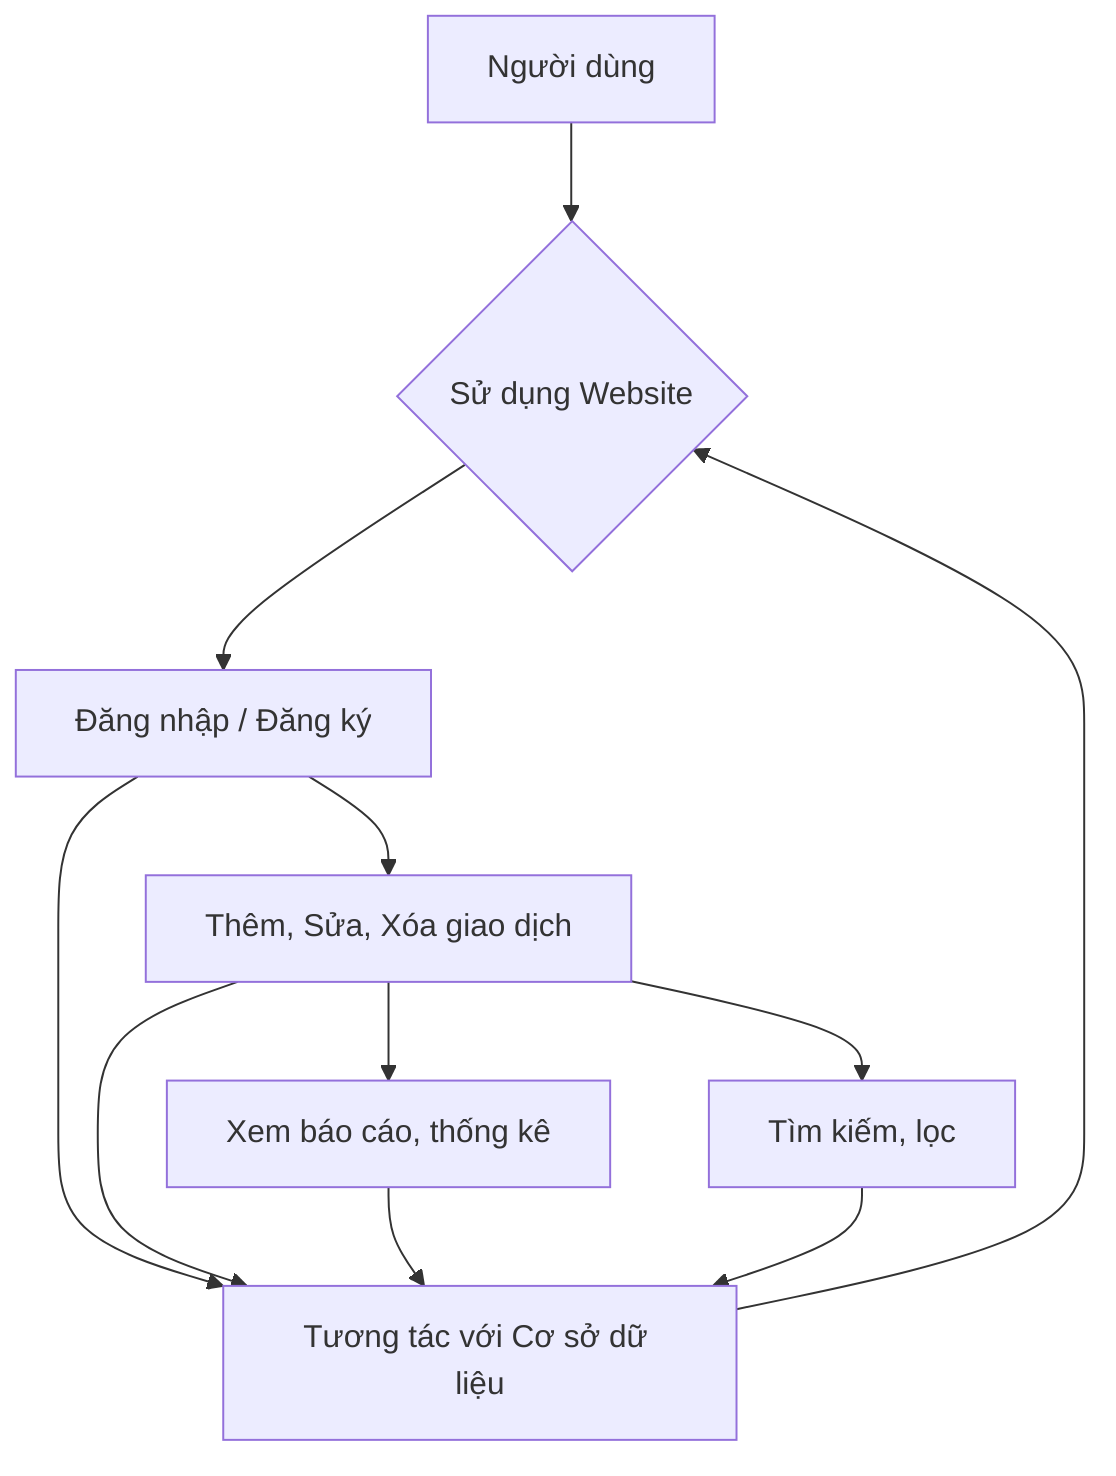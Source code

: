 graph TD
    A[Người dùng] --> B{Sử dụng Website}
    B --> C[Đăng nhập / Đăng ký]
    C --> D[Thêm, Sửa, Xóa giao dịch]
    D --> E[Xem báo cáo, thống kê]
    D --> F[Tìm kiếm, lọc]
    C --> G[Tương tác với Cơ sở dữ liệu]
    D --> G[Tương tác với Cơ sở dữ liệu]
    E --> G[Tương tác với Cơ sở dữ liệu]
    F --> G[Tương tác với Cơ sở dữ liệu]
    G --> B
